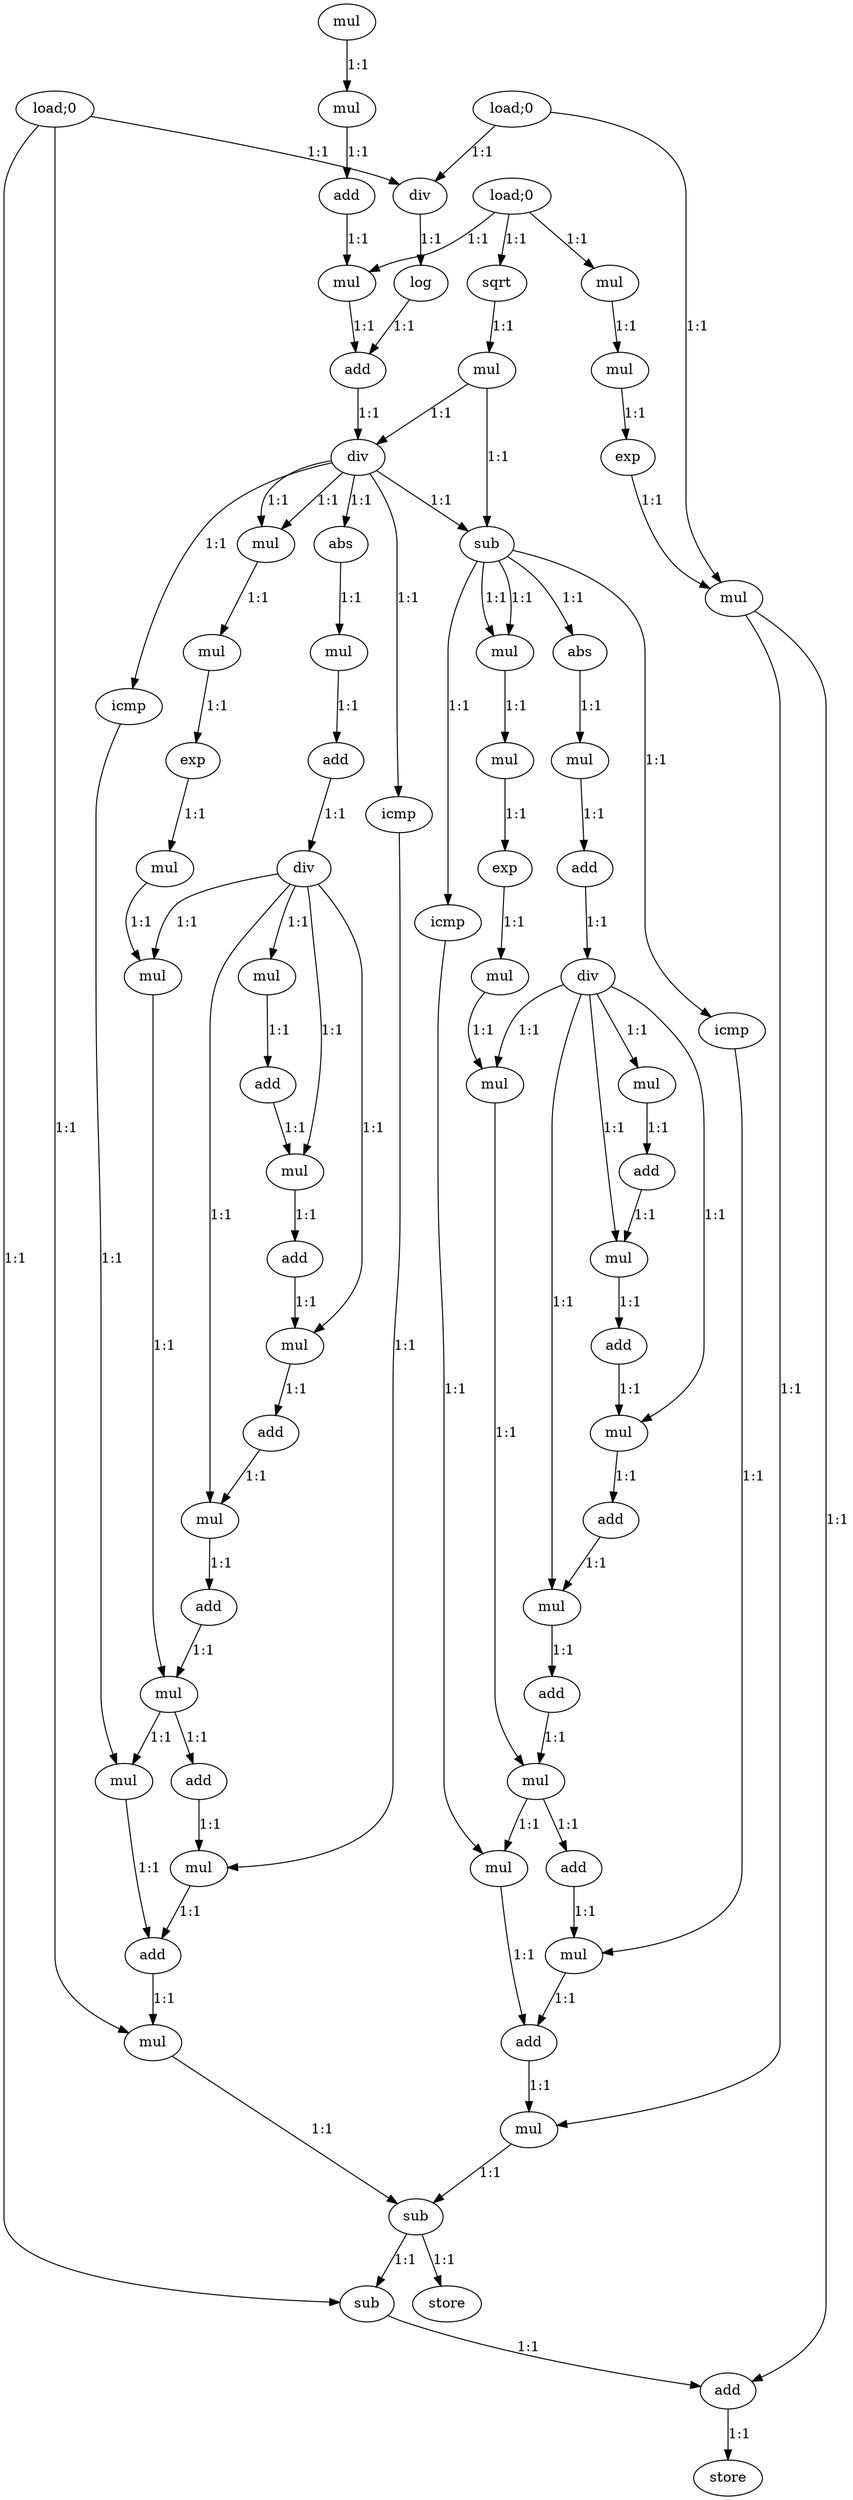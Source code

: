 digraph {
  0 [label="mul"];
  1 [label="load;0"];
  2 [label="mul"];
  3 [label="load;0"];
  4 [label="div"];
  5 [label="add"];
  6 [label="load;0"];
  7 [label="log"];
  8 [label="mul"];
  9 [label="sqrt"];
  10 [label="mul"];
  11 [label="add"];
  12 [label="mul"];
  13 [label="mul"];
  14 [label="div"];
  15 [label="exp"];
  16 [label="mul"];
  17 [label="abs"];
  18 [label="sub"];
  19 [label="mul"];
  20 [label="mul"];
  21 [label="abs"];
  22 [label="mul"];
  23 [label="exp"];
  24 [label="add"];
  25 [label="mul"];
  26 [label="mul"];
  27 [label="mul"];
  28 [label="div"];
  29 [label="add"];
  30 [label="exp"];
  31 [label="mul"];
  32 [label="mul"];
  33 [label="div"];
  34 [label="mul"];
  35 [label="add"];
  36 [label="mul"];
  37 [label="mul"];
  38 [label="icmp"];
  39 [label="mul"];
  40 [label="add"];
  41 [label="add"];
  42 [label="icmp"];
  43 [label="mul"];
  44 [label="mul"];
  45 [label="icmp"];
  46 [label="add"];
  47 [label="add"];
  48 [label="icmp"];
  49 [label="mul"];
  50 [label="mul"];
  51 [label="add"];
  52 [label="add"];
  53 [label="mul"];
  54 [label="mul"];
  55 [label="add"];
  56 [label="mul"];
  57 [label="add"];
  58 [label="mul"];
  59 [label="mul"];
  60 [label="mul"];
  61 [label="mul"];
  62 [label="add"];
  63 [label="add"];
  64 [label="mul"];
  65 [label="mul"];
  66 [label="add"];
  67 [label="mul"];
  68 [label="sub"];
  69 [label="sub"];
  70 [label="store"];
  71 [label="add"];
  72 [label="store"];

  4->7 [label="1:1"];
  5->8 [label="1:1"];
  6->8 [label="1:1"];
  6->9 [label="1:1"];
  6->10 [label="1:1"];
  7->11 [label="1:1"];
  8->11 [label="1:1"];
  9->12 [label="1:1"];
  10->13 [label="1:1"];
  11->14 [label="1:1"];
  12->14 [label="1:1"];
  12->18 [label="1:1"];
  13->15 [label="1:1"];
  14->38 [label="1:1"];
  14->16 [label="1:1"];
  14->16 [label="1:1"];
  14->17 [label="1:1"];
  14->18 [label="1:1"];
  14->42 [label="1:1"];
  15->56 [label="1:1"];
  16->19 [label="1:1"];
  17->20 [label="1:1"];
  18->48 [label="1:1"];
  18->45 [label="1:1"];
  18->21 [label="1:1"];
  18->22 [label="1:1"];
  18->22 [label="1:1"];
  19->23 [label="1:1"];
  20->24 [label="1:1"];
  21->25 [label="1:1"];
  22->26 [label="1:1"];
  23->27 [label="1:1"];
  24->28 [label="1:1"];
  25->29 [label="1:1"];
  26->30 [label="1:1"];
  27->31 [label="1:1"];
  28->31 [label="1:1"];
  28->50 [label="1:1"];
  28->44 [label="1:1"];
  28->39 [label="1:1"];
  28->32 [label="1:1"];
  29->33 [label="1:1"];
  30->34 [label="1:1"];
  31->54 [label="1:1"];
  32->35 [label="1:1"];
  33->36 [label="1:1"];
  33->43 [label="1:1"];
  33->49 [label="1:1"];
  33->53 [label="1:1"];
  33->37 [label="1:1"];
  34->37 [label="1:1"];
  35->39 [label="1:1"];
  36->40 [label="1:1"];
  37->59 [label="1:1"];
  38->60 [label="1:1"];
  39->41 [label="1:1"];
  40->43 [label="1:1"];
  41->44 [label="1:1"];
  42->58 [label="1:1"];
  43->46 [label="1:1"];
  44->47 [label="1:1"];
  45->64 [label="1:1"];
  46->49 [label="1:1"];
  47->50 [label="1:1"];
  48->61 [label="1:1"];
  49->51 [label="1:1"];
  50->52 [label="1:1"];
  51->53 [label="1:1"];
  52->54 [label="1:1"];
  53->55 [label="1:1"];
  54->57 [label="1:1"];
  54->58 [label="1:1"];
  55->59 [label="1:1"];
  56->67 [label="1:1"];
  56->71 [label="1:1"];
  57->60 [label="1:1"];
  58->63 [label="1:1"];
  59->61 [label="1:1"];
  59->62 [label="1:1"];
  60->63 [label="1:1"];
  61->66 [label="1:1"];
  62->64 [label="1:1"];
  63->65 [label="1:1"];
  64->66 [label="1:1"];
  65->68 [label="1:1"];
  66->67 [label="1:1"];
  67->68 [label="1:1"];
  68->69 [label="1:1"];
  68->70 [label="1:1"];
  69->71 [label="1:1"];
  71->72 [label="1:1"];
  0->2 [label="1:1"];
  1->69 [label="1:1"];
  1->65 [label="1:1"];
  1->4 [label="1:1"];
  2->5 [label="1:1"];
  3->4 [label="1:1"];
  3->56 [label="1:1"];
}
